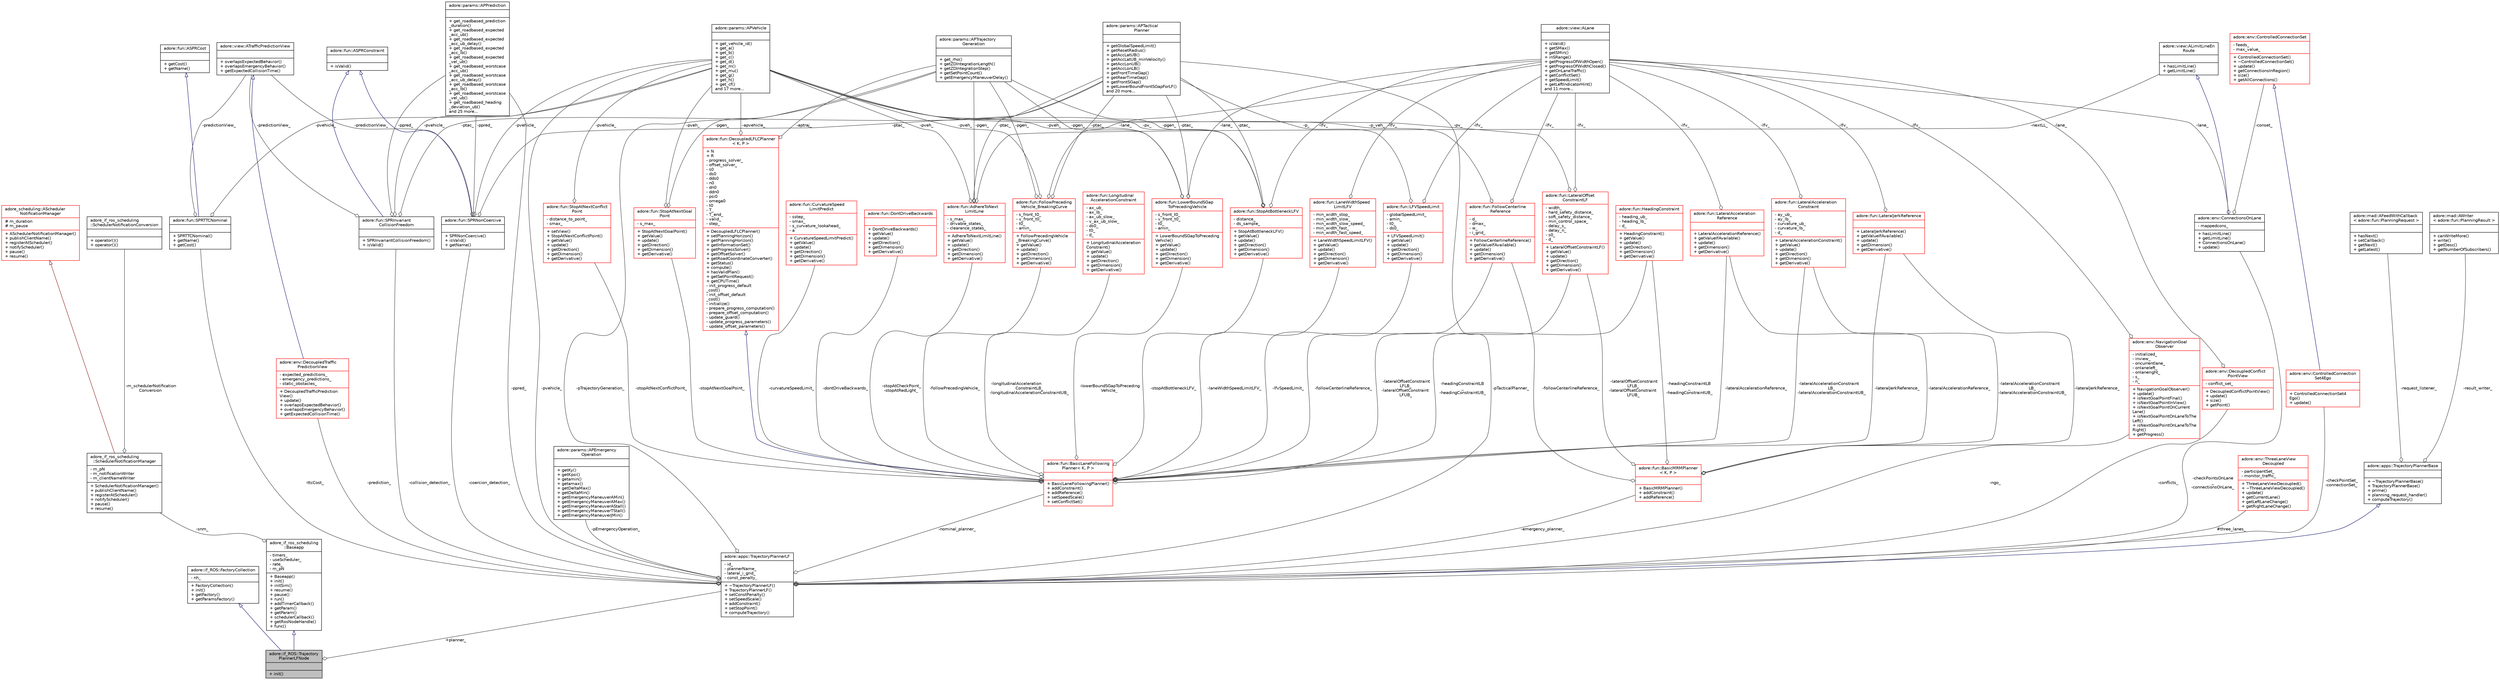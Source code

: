 digraph "adore::if_ROS::TrajectoryPlannerLFNode"
{
 // LATEX_PDF_SIZE
  edge [fontname="Helvetica",fontsize="10",labelfontname="Helvetica",labelfontsize="10"];
  node [fontname="Helvetica",fontsize="10",shape=record];
  Node1 [label="{adore::if_ROS::Trajectory\lPlannerLFNode\n||+ init()\l}",height=0.2,width=0.4,color="black", fillcolor="grey75", style="filled", fontcolor="black",tooltip=" "];
  Node2 -> Node1 [dir="back",color="midnightblue",fontsize="10",style="solid",arrowtail="onormal",fontname="Helvetica"];
  Node2 [label="{adore::if_ROS::FactoryCollection\n|- nh_\l|+ FactoryCollection()\l+ init()\l+ getFactory()\l+ getParamsFactory()\l}",height=0.2,width=0.4,color="black", fillcolor="white", style="filled",URL="$classadore_1_1if__ROS_1_1FactoryCollection.html",tooltip=" "];
  Node3 -> Node1 [dir="back",color="midnightblue",fontsize="10",style="solid",arrowtail="onormal",fontname="Helvetica"];
  Node3 [label="{adore_if_ros_scheduling\l::Baseapp\n|- timers_\l- useScheduler_\l- rate_\l- m_pN\l|+ Baseapp()\l+ init()\l+ initSim()\l+ resume()\l+ pause()\l+ run()\l+ addTimerCallback()\l+ getParam()\l+ getParam()\l+ schedulerCallback()\l+ getRosNodeHandle()\l+ func()\l}",height=0.2,width=0.4,color="black", fillcolor="white", style="filled",URL="$classadore__if__ros__scheduling_1_1Baseapp.html",tooltip=" "];
  Node4 -> Node3 [color="grey25",fontsize="10",style="solid",label=" -snm_" ,arrowhead="odiamond",fontname="Helvetica"];
  Node4 [label="{adore_if_ros_scheduling\l::SchedulerNotificationManager\n|- m_pN\l- m_notificationWriter\l- m_clientNameWriter\l|+ SchedulerNotificationManager()\l+ publishClientName()\l+ registerAtScheduler()\l+ notifyScheduler()\l+ pause()\l+ resume()\l}",height=0.2,width=0.4,color="black", fillcolor="white", style="filled",URL="$classadore__if__ros__scheduling_1_1SchedulerNotificationManager.html",tooltip=" "];
  Node5 -> Node4 [dir="back",color="firebrick4",fontsize="10",style="solid",arrowtail="onormal",fontname="Helvetica"];
  Node5 [label="{adore_scheduling::AScheduler\lNotificationManager\n|# m_duration\l# m_pause\l|+ ASchedulerNotificationManager()\l+ publishClientName()\l+ registerAtScheduler()\l+ notifyScheduler()\l+ pause()\l+ resume()\l}",height=0.2,width=0.4,color="red", fillcolor="white", style="filled",URL="$classadore__scheduling_1_1ASchedulerNotificationManager.html",tooltip=" "];
  Node7 -> Node4 [color="grey25",fontsize="10",style="solid",label=" -m_schedulerNotification\lConversion" ,arrowhead="odiamond",fontname="Helvetica"];
  Node7 [label="{adore_if_ros_scheduling\l::SchedulerNotificationConversion\n||+ operator()()\l+ operator()()\l}",height=0.2,width=0.4,color="black", fillcolor="white", style="filled",URL="$classadore__if__ros__scheduling_1_1SchedulerNotificationConversion.html",tooltip=" "];
  Node8 -> Node1 [color="grey25",fontsize="10",style="solid",label=" +planner_" ,arrowhead="odiamond",fontname="Helvetica"];
  Node8 [label="{adore::apps::TrajectoryPlannerLF\n|- id_\l- plannerName_\l- lateral_i_grid_\l- const_penalty_\l|+ ~TrajectoryPlannerLF()\l+ TrajectoryPlannerLF()\l+ setConstPenalty()\l+ setSpeedScale()\l+ addConstraint()\l+ setStopPoint()\l+ computeTrajectory()\l}",height=0.2,width=0.4,color="black", fillcolor="white", style="filled",URL="$classadore_1_1apps_1_1TrajectoryPlannerLF.html",tooltip="Decoupled trajectory planner, which uses TrajectoryPlannerBase to compute and provide a PlanningResul..."];
  Node9 -> Node8 [dir="back",color="midnightblue",fontsize="10",style="solid",arrowtail="onormal",fontname="Helvetica"];
  Node9 [label="{adore::apps::TrajectoryPlannerBase\n||+ ~TrajectoryPlannerBase()\l+ TrajectoryPlannerBase()\l+ prime()\l+ planning_request_handler()\l+ computeTrajectory()\l}",height=0.2,width=0.4,color="black", fillcolor="white", style="filled",URL="$classadore_1_1apps_1_1TrajectoryPlannerBase.html",tooltip="Base class for different trajectory planners: Handles communication w/ decision making module...."];
  Node10 -> Node9 [color="grey25",fontsize="10",style="solid",label=" -request_listener_" ,arrowhead="odiamond",fontname="Helvetica"];
  Node10 [label="{adore::mad::AFeedWithCallback\l\< adore::fun::PlanningRequest \>\n||+ hasNext()\l+ setCallback()\l+ getNext()\l+ getLatest()\l}",height=0.2,width=0.4,color="black", fillcolor="white", style="filled",URL="$classadore_1_1mad_1_1AFeedWithCallback.html",tooltip=" "];
  Node11 -> Node9 [color="grey25",fontsize="10",style="solid",label=" -result_writer_" ,arrowhead="odiamond",fontname="Helvetica"];
  Node11 [label="{adore::mad::AWriter\l\< adore::fun::PlanningResult \>\n||+ canWriteMore()\l+ write()\l+ getDesc()\l+ getNumberOfSubscribers()\l}",height=0.2,width=0.4,color="black", fillcolor="white", style="filled",URL="$classadore_1_1mad_1_1AWriter.html",tooltip=" "];
  Node12 -> Node8 [color="grey25",fontsize="10",style="solid",label=" -ttcCost_" ,arrowhead="odiamond",fontname="Helvetica"];
  Node12 [label="{adore::fun::SPRTTCNominal\n||+ SPRTTCNominal()\l+ getName()\l+ getCost()\l}",height=0.2,width=0.4,color="black", fillcolor="white", style="filled",URL="$classadore_1_1fun_1_1SPRTTCNominal.html",tooltip=" "];
  Node13 -> Node12 [dir="back",color="midnightblue",fontsize="10",style="solid",arrowtail="onormal",fontname="Helvetica"];
  Node13 [label="{adore::fun::ASPRCost\n||+ getCost()\l+ getName()\l}",height=0.2,width=0.4,color="black", fillcolor="white", style="filled",URL="$classadore_1_1fun_1_1ASPRCost.html",tooltip=" "];
  Node14 -> Node12 [color="grey25",fontsize="10",style="solid",label=" -pvehicle_" ,arrowhead="odiamond",fontname="Helvetica"];
  Node14 [label="{adore::params::APVehicle\n||+ get_vehicle_id()\l+ get_a()\l+ get_b()\l+ get_c()\l+ get_d()\l+ get_m()\l+ get_mu()\l+ get_g()\l+ get_h()\l+ get_cf()\land 17 more...\l}",height=0.2,width=0.4,color="black", fillcolor="white", style="filled",URL="$classadore_1_1params_1_1APVehicle.html",tooltip="abstract class for vehicle configuration related paremeters"];
  Node15 -> Node12 [color="grey25",fontsize="10",style="solid",label=" -predictionView_" ,arrowhead="odiamond",fontname="Helvetica"];
  Node15 [label="{adore::view::ATrafficPredictionView\n||+ overlapsExpectedBehavior()\l+ overlapsEmergencyBehavior()\l+ getExpectedCollisionTime()\l}",height=0.2,width=0.4,color="black", fillcolor="white", style="filled",URL="$classadore_1_1view_1_1ATrafficPredictionView.html",tooltip=" "];
  Node16 -> Node8 [color="grey25",fontsize="10",style="solid",label=" -pTrajectoryGeneration_" ,arrowhead="odiamond",fontname="Helvetica"];
  Node16 [label="{adore::params::APTrajectory\lGeneration\n||+ get_rho()\l+ getZDIntegrationLength()\l+ getZDIntegrationStep()\l+ getSetPointCount()\l+ getEmergencyManeuverDelay()\l}",height=0.2,width=0.4,color="black", fillcolor="white", style="filled",URL="$classadore_1_1params_1_1APTrajectoryGeneration.html",tooltip="abstract class containing parameters to configure the behaviour of trajectory generation"];
  Node17 -> Node8 [color="grey25",fontsize="10",style="solid",label=" -ppred_" ,arrowhead="odiamond",fontname="Helvetica"];
  Node17 [label="{adore::params::APPrediction\n||+ get_roadbased_prediction\l_duration()\l+ get_roadbased_expected\l_acc_ub()\l+ get_roadbased_expected\l_acc_ub_delay()\l+ get_roadbased_expected\l_acc_lb()\l+ get_roadbased_expected\l_vel_ub()\l+ get_roadbased_worstcase\l_acc_ub()\l+ get_roadbased_worstcase\l_acc_ub_delay()\l+ get_roadbased_worstcase\l_acc_lb()\l+ get_roadbased_worstcase\l_vel_ub()\l+ get_roadbased_heading\l_deviation_ub()\land 25 more...\l}",height=0.2,width=0.4,color="black", fillcolor="white", style="filled",URL="$classadore_1_1params_1_1APPrediction.html",tooltip="parameter interface for parameters related to prediction"];
  Node18 -> Node8 [color="grey25",fontsize="10",style="solid",label=" -collision_detection_" ,arrowhead="odiamond",fontname="Helvetica"];
  Node18 [label="{adore::fun::SPRInvariant\lCollisionFreedom\n||+ SPRInvariantCollisionFreedom()\l+ isValid()\l}",height=0.2,width=0.4,color="black", fillcolor="white", style="filled",URL="$classadore_1_1fun_1_1SPRInvariantCollisionFreedom.html",tooltip=" "];
  Node19 -> Node18 [dir="back",color="midnightblue",fontsize="10",style="solid",arrowtail="onormal",fontname="Helvetica"];
  Node19 [label="{adore::fun::ASPRConstraint\n||+ isValid()\l}",height=0.2,width=0.4,color="black", fillcolor="white", style="filled",URL="$classadore_1_1fun_1_1ASPRConstraint.html",tooltip=" "];
  Node17 -> Node18 [color="grey25",fontsize="10",style="solid",label=" -ppred_" ,arrowhead="odiamond",fontname="Helvetica"];
  Node14 -> Node18 [color="grey25",fontsize="10",style="solid",label=" -pvehicle_" ,arrowhead="odiamond",fontname="Helvetica"];
  Node20 -> Node18 [color="grey25",fontsize="10",style="solid",label=" -ptac_" ,arrowhead="odiamond",fontname="Helvetica"];
  Node20 [label="{adore::params::APTactical\lPlanner\n||+ getGlobalSpeedLimit()\l+ getResetRadius()\l+ getAccLatUB()\l+ getAccLatUB_minVelocity()\l+ getAccLonUB()\l+ getAccLonLB()\l+ getFrontTimeGap()\l+ getRearTimeGap()\l+ getFrontSGap()\l+ getLowerBoundFrontSGapForLF()\land 20 more...\l}",height=0.2,width=0.4,color="black", fillcolor="white", style="filled",URL="$classadore_1_1params_1_1APTacticalPlanner.html",tooltip="abstract classs containing parameters to configure aspects and constraints of the tactical planner"];
  Node15 -> Node18 [color="grey25",fontsize="10",style="solid",label=" -predictionView_" ,arrowhead="odiamond",fontname="Helvetica"];
  Node21 -> Node8 [color="grey25",fontsize="10",style="solid",label=" -pEmergencyOperation_" ,arrowhead="odiamond",fontname="Helvetica"];
  Node21 [label="{adore::params::APEmergency\lOperation\n||+ getKy()\l+ getKpsi()\l+ getamin()\l+ getamax()\l+ getDeltaMax()\l+ getDeltaMin()\l+ getEmergencyManeuverAMin()\l+ getEmergencyManeuverAMax()\l+ getEmergencyManeuverAStall()\l+ getEmergencyManeuverTStall()\l+ getEmergencyManeuverJMin()\l}",height=0.2,width=0.4,color="black", fillcolor="white", style="filled",URL="$classadore_1_1params_1_1APEmergencyOperation.html",tooltip="abstract class containing parameters concerning emergency operation behaviour"];
  Node14 -> Node8 [color="grey25",fontsize="10",style="solid",label=" -pvehicle_" ,arrowhead="odiamond",fontname="Helvetica"];
  Node22 -> Node8 [color="grey25",fontsize="10",style="solid",label=" -checkPointsOnLane\l_\n-connectionsOnLane_" ,arrowhead="odiamond",fontname="Helvetica"];
  Node22 [label="{adore::env::ConnectionsOnLane\n|- mappedcons_\l|+ hasLimitLine()\l+ getLimitLine()\l+ ConnectionsOnLane()\l+ update()\l}",height=0.2,width=0.4,color="black", fillcolor="white", style="filled",URL="$classadore_1_1env_1_1ConnectionsOnLane.html",tooltip=" "];
  Node23 -> Node22 [dir="back",color="midnightblue",fontsize="10",style="solid",arrowtail="onormal",fontname="Helvetica"];
  Node23 [label="{adore::view::ALimitLineEn\lRoute\n||+ hasLimitLine()\l+ getLimitLine()\l}",height=0.2,width=0.4,color="black", fillcolor="white", style="filled",URL="$classadore_1_1view_1_1ALimitLineEnRoute.html",tooltip=" "];
  Node24 -> Node22 [color="grey25",fontsize="10",style="solid",label=" -lane_" ,arrowhead="odiamond",fontname="Helvetica"];
  Node24 [label="{adore::view::ALane\n||+ isValid()\l+ getSMax()\l+ getSMin()\l+ inSRange()\l+ getProgressOfWidthOpen()\l+ getProgressOfWidthClosed()\l+ getOnLaneTraffic()\l+ getConflictSet()\l+ getSpeedLimit()\l+ getLeftIndicatorHint()\land 11 more...\l}",height=0.2,width=0.4,color="black", fillcolor="white", style="filled",URL="$classadore_1_1view_1_1ALane.html",tooltip=" "];
  Node25 -> Node22 [color="grey25",fontsize="10",style="solid",label=" -conset_" ,arrowhead="odiamond",fontname="Helvetica"];
  Node25 [label="{adore::env::ControlledConnectionSet\n|- feeds_\l- max_value_\l|+ ControlledConnectionSet()\l+ ~ControlledConnectionSet()\l+ update()\l+ getConnectionsInRegion()\l+ size()\l+ getAllConnections()\l}",height=0.2,width=0.4,color="red", fillcolor="white", style="filled",URL="$classadore_1_1env_1_1ControlledConnectionSet.html",tooltip=" "];
  Node20 -> Node8 [color="grey25",fontsize="10",style="solid",label=" -pTacticalPlanner_" ,arrowhead="odiamond",fontname="Helvetica"];
  Node29 -> Node8 [color="grey25",fontsize="10",style="solid",label=" -nominal_planner_" ,arrowhead="odiamond",fontname="Helvetica"];
  Node29 [label="{adore::fun::BasicLaneFollowing\lPlanner\< K, P \>\n||+ BasicLaneFollowingPlanner()\l+ addConstraint()\l+ addReference()\l+ setSpeedScale()\l+ setConflictSet()\l}",height=0.2,width=0.4,color="red", fillcolor="white", style="filled",URL="$classadore_1_1fun_1_1BasicLaneFollowingPlanner.html",tooltip=" "];
  Node30 -> Node29 [dir="back",color="midnightblue",fontsize="10",style="solid",arrowtail="onormal",fontname="Helvetica"];
  Node30 [label="{adore::fun::DecoupledLFLCPlanner\l\< K, P \>\n|+ N\l+ R\l- progress_solver_\l- offset_solver_\l- s0\l- ds0\l- dds0\l- n0\l- dn0\l- ddn0\l- psi0\l- omega0\l- t0\l- T_\l- T_end_\l- valid_\l- step_\l|+ DecoupledLFLCPlanner()\l+ setPlanningHorizon()\l+ getPlanningHorizon()\l+ getInformationSet()\l+ getProgressSolver()\l+ getOffsetSolver()\l+ getRoadCoordinateConverter()\l+ getStatus()\l+ compute()\l+ hasValidPlan()\l+ getSetPointRequest()\l+ getCPUTime()\l- init_progress_default\l_cost()\l- init_offset_default\l_cost()\l- initialize()\l- prepare_progress_computation()\l- prepare_offset_computation()\l- update_guard()\l- update_progress_parameters()\l- update_offset_parameters()\l}",height=0.2,width=0.4,color="red", fillcolor="white", style="filled",URL="$classadore_1_1fun_1_1DecoupledLFLCPlanner.html",tooltip=" "];
  Node16 -> Node30 [color="grey25",fontsize="10",style="solid",label=" -aptraj_" ,arrowhead="odiamond",fontname="Helvetica"];
  Node14 -> Node30 [color="grey25",fontsize="10",style="solid",label=" -apvehicle_" ,arrowhead="odiamond",fontname="Helvetica"];
  Node40 -> Node29 [color="grey25",fontsize="10",style="solid",label=" -headingConstraintLB\l_\n-headingConstraintUB_" ,arrowhead="odiamond",fontname="Helvetica"];
  Node40 [label="{adore::fun::HeadingConstraint\n|- heading_ub_\l- heading_lb_\l- d_\l|+ HeadingConstraint()\l+ getValue()\l+ update()\l+ getDirection()\l+ getDimension()\l+ getDerivative()\l}",height=0.2,width=0.4,color="red", fillcolor="white", style="filled",URL="$classadore_1_1fun_1_1HeadingConstraint.html",tooltip=" "];
  Node42 -> Node29 [color="grey25",fontsize="10",style="solid",label=" -followCenterlineReference_" ,arrowhead="odiamond",fontname="Helvetica"];
  Node42 [label="{adore::fun::FollowCenterline\lReference\n|- d_\l- dmax_\l- w_\l- i_grid_\l|+ FollowCenterlineReference()\l+ getValueIfAvailable()\l+ update()\l+ getDimension()\l+ getDerivative()\l}",height=0.2,width=0.4,color="red", fillcolor="white", style="filled",URL="$classadore_1_1fun_1_1FollowCenterlineReference.html",tooltip=" "];
  Node14 -> Node42 [color="grey25",fontsize="10",style="solid",label=" -p_veh_" ,arrowhead="odiamond",fontname="Helvetica"];
  Node24 -> Node42 [color="grey25",fontsize="10",style="solid",label=" -lfv_" ,arrowhead="odiamond",fontname="Helvetica"];
  Node44 -> Node29 [color="grey25",fontsize="10",style="solid",label=" -curvatureSpeedLimit_" ,arrowhead="odiamond",fontname="Helvetica"];
  Node44 [label="{adore::fun::CurvatureSpeed\lLimitPredict\n|- sstep_\l- smax_\l- s_curvature_lookahead_\l- a\l|+ CurvatureSpeedLimitPredict()\l+ getValue()\l+ update()\l+ getDirection()\l+ getDimension()\l+ getDerivative()\l}",height=0.2,width=0.4,color="red", fillcolor="white", style="filled",URL="$classadore_1_1fun_1_1CurvatureSpeedLimitPredict.html",tooltip=" "];
  Node46 -> Node29 [color="grey25",fontsize="10",style="solid",label=" -lowerBoundSGapToPreceding\lVehicle_" ,arrowhead="odiamond",fontname="Helvetica"];
  Node46 [label="{adore::fun::LowerBoundSGap\lToPrecedingVehicle\n|- s_front_t0_\l- v_front_t0_\l- t0_\l- amin_\l|+ LowerBoundSGapToPreceding\lVehicle()\l+ getValue()\l+ update()\l+ getDirection()\l+ getDimension()\l+ getDerivative()\l}",height=0.2,width=0.4,color="red", fillcolor="white", style="filled",URL="$classadore_1_1fun_1_1LowerBoundSGapToPrecedingVehicle.html",tooltip=" "];
  Node16 -> Node46 [color="grey25",fontsize="10",style="solid",label=" -pgen_" ,arrowhead="odiamond",fontname="Helvetica"];
  Node14 -> Node46 [color="grey25",fontsize="10",style="solid",label=" -pveh_" ,arrowhead="odiamond",fontname="Helvetica"];
  Node24 -> Node46 [color="grey25",fontsize="10",style="solid",label=" -lane_" ,arrowhead="odiamond",fontname="Helvetica"];
  Node20 -> Node46 [color="grey25",fontsize="10",style="solid",label=" -ptac_" ,arrowhead="odiamond",fontname="Helvetica"];
  Node47 -> Node29 [color="grey25",fontsize="10",style="solid",label=" -dontDriveBackwards_" ,arrowhead="odiamond",fontname="Helvetica"];
  Node47 [label="{adore::fun::DontDriveBackwards\n||+ DontDriveBackwards()\l+ getValue()\l+ update()\l+ getDirection()\l+ getDimension()\l+ getDerivative()\l}",height=0.2,width=0.4,color="red", fillcolor="white", style="filled",URL="$classadore_1_1fun_1_1DontDriveBackwards.html",tooltip=" "];
  Node48 -> Node29 [color="grey25",fontsize="10",style="solid",label=" -lateralOffsetConstraint\lLFLB_\n-lateralOffsetConstraint\lLFUB_" ,arrowhead="odiamond",fontname="Helvetica"];
  Node48 [label="{adore::fun::LateralOffset\lConstraintLF\n|- width_\l- hard_safety_distance_\l- soft_safety_distance_\l- min_control_space_\l- delay_s_\l- delay_n_\l- s0_\l- d_\l|+ LateralOffsetConstraintLF()\l+ getValue()\l+ update()\l+ getDirection()\l+ getDimension()\l+ getDerivative()\l}",height=0.2,width=0.4,color="red", fillcolor="white", style="filled",URL="$classadore_1_1fun_1_1LateralOffsetConstraintLF.html",tooltip=" "];
  Node14 -> Node48 [color="grey25",fontsize="10",style="solid",label=" -pv_" ,arrowhead="odiamond",fontname="Helvetica"];
  Node24 -> Node48 [color="grey25",fontsize="10",style="solid",label=" -lfv_" ,arrowhead="odiamond",fontname="Helvetica"];
  Node49 -> Node29 [color="grey25",fontsize="10",style="solid",label=" -lateralJerkReference_" ,arrowhead="odiamond",fontname="Helvetica"];
  Node49 [label="{adore::fun::LateralJerkReference\n||+ LateralJerkReference()\l+ getValueIfAvailable()\l+ update()\l+ getDimension()\l+ getDerivative()\l}",height=0.2,width=0.4,color="red", fillcolor="white", style="filled",URL="$classadore_1_1fun_1_1LateralJerkReference.html",tooltip=" "];
  Node24 -> Node49 [color="grey25",fontsize="10",style="solid",label=" -lfv_" ,arrowhead="odiamond",fontname="Helvetica"];
  Node50 -> Node29 [color="grey25",fontsize="10",style="solid",label=" -stopAtNextGoalPoint_" ,arrowhead="odiamond",fontname="Helvetica"];
  Node50 [label="{adore::fun::StopAtNextGoal\lPoint\n|- s_max_\l|+ StopAtNextGoalPoint()\l+ getValue()\l+ update()\l+ getDirection()\l+ getDimension()\l+ getDerivative()\l}",height=0.2,width=0.4,color="red", fillcolor="white", style="filled",URL="$classadore_1_1fun_1_1StopAtNextGoalPoint.html",tooltip=" "];
  Node16 -> Node50 [color="grey25",fontsize="10",style="solid",label=" -pgen_" ,arrowhead="odiamond",fontname="Helvetica"];
  Node14 -> Node50 [color="grey25",fontsize="10",style="solid",label=" -pveh_" ,arrowhead="odiamond",fontname="Helvetica"];
  Node52 -> Node29 [color="grey25",fontsize="10",style="solid",label=" -lateralAccelerationReference_" ,arrowhead="odiamond",fontname="Helvetica"];
  Node52 [label="{adore::fun::LateralAcceleration\lReference\n||+ LateralAccelerationReference()\l+ getValueIfAvailable()\l+ update()\l+ getDimension()\l+ getDerivative()\l}",height=0.2,width=0.4,color="red", fillcolor="white", style="filled",URL="$classadore_1_1fun_1_1LateralAccelerationReference.html",tooltip=" "];
  Node24 -> Node52 [color="grey25",fontsize="10",style="solid",label=" -lfv_" ,arrowhead="odiamond",fontname="Helvetica"];
  Node53 -> Node29 [color="grey25",fontsize="10",style="solid",label=" -longitudinalAcceleration\lConstraintLB_\n-longitudinalAccelerationConstraintUB_" ,arrowhead="odiamond",fontname="Helvetica"];
  Node53 [label="{adore::fun::Longitudinal\lAccelerationConstraint\n|- ax_ub_\l- ax_lb_\l- ax_ub_slow_\l- v_ax_ub_slow_\l- ds0_\l- t0_\l- d_\l|+ LongitudinalAcceleration\lConstraint()\l+ getValue()\l+ update()\l+ getDirection()\l+ getDimension()\l+ getDerivative()\l}",height=0.2,width=0.4,color="red", fillcolor="white", style="filled",URL="$classadore_1_1fun_1_1LongitudinalAccelerationConstraint.html",tooltip=" "];
  Node54 -> Node29 [color="grey25",fontsize="10",style="solid",label=" -stopAtCheckPoint_\n-stopAtRedLight_" ,arrowhead="odiamond",fontname="Helvetica"];
  Node54 [label="{adore::fun::AdhereToNext\lLimitLine\n|- s_max_\l- drivable_states_\l- clearance_states_\l|+ AdhereToNextLimitLine()\l+ getValue()\l+ update()\l+ getDirection()\l+ getDimension()\l+ getDerivative()\l}",height=0.2,width=0.4,color="red", fillcolor="white", style="filled",URL="$classadore_1_1fun_1_1AdhereToNextLimitLine.html",tooltip=" "];
  Node16 -> Node54 [color="grey25",fontsize="10",style="solid",label=" -pgen_" ,arrowhead="odiamond",fontname="Helvetica"];
  Node14 -> Node54 [color="grey25",fontsize="10",style="solid",label=" -pveh_" ,arrowhead="odiamond",fontname="Helvetica"];
  Node20 -> Node54 [color="grey25",fontsize="10",style="solid",label=" -ptac_" ,arrowhead="odiamond",fontname="Helvetica"];
  Node23 -> Node54 [color="grey25",fontsize="10",style="solid",label=" -nextLL_" ,arrowhead="odiamond",fontname="Helvetica"];
  Node55 -> Node29 [color="grey25",fontsize="10",style="solid",label=" -followPrecedingVehicle_" ,arrowhead="odiamond",fontname="Helvetica"];
  Node55 [label="{adore::fun::FollowPreceding\lVehicle_BreakingCurve\n|- s_front_t0_\l- v_front_t0_\l- t0_\l- amin_\l|+ FollowPrecedingVehicle\l_BreakingCurve()\l+ getValue()\l+ update()\l+ getDirection()\l+ getDimension()\l+ getDerivative()\l}",height=0.2,width=0.4,color="red", fillcolor="white", style="filled",URL="$classadore_1_1fun_1_1FollowPrecedingVehicle__BreakingCurve.html",tooltip=" "];
  Node16 -> Node55 [color="grey25",fontsize="10",style="solid",label=" -pgen_" ,arrowhead="odiamond",fontname="Helvetica"];
  Node14 -> Node55 [color="grey25",fontsize="10",style="solid",label=" -pveh_" ,arrowhead="odiamond",fontname="Helvetica"];
  Node24 -> Node55 [color="grey25",fontsize="10",style="solid",label=" -lane_" ,arrowhead="odiamond",fontname="Helvetica"];
  Node20 -> Node55 [color="grey25",fontsize="10",style="solid",label=" -ptac_" ,arrowhead="odiamond",fontname="Helvetica"];
  Node56 -> Node29 [color="grey25",fontsize="10",style="solid",label=" -stopAtNextConflictPoint_" ,arrowhead="odiamond",fontname="Helvetica"];
  Node56 [label="{adore::fun::StopAtNextConflict\lPoint\n|- distance_to_point_\l- smax_\l|+ setView()\l+ StopAtNextConflictPoint()\l+ getValue()\l+ update()\l+ getDirection()\l+ getDimension()\l+ getDerivative()\l}",height=0.2,width=0.4,color="red", fillcolor="white", style="filled",URL="$classadore_1_1fun_1_1StopAtNextConflictPoint.html",tooltip=" "];
  Node14 -> Node56 [color="grey25",fontsize="10",style="solid",label=" -pvehicle_" ,arrowhead="odiamond",fontname="Helvetica"];
  Node58 -> Node29 [color="grey25",fontsize="10",style="solid",label=" -laneWidthSpeedLimitLFV_" ,arrowhead="odiamond",fontname="Helvetica"];
  Node58 [label="{adore::fun::LaneWidthSpeed\lLimitLFV\n|- min_width_stop_\l- min_width_slow_\l- min_width_slow_speed_\l- min_width_fast_\l- min_width_fast_speed_\l|+ LaneWidthSpeedLimitLFV()\l+ getValue()\l+ update()\l+ getDirection()\l+ getDimension()\l+ getDerivative()\l}",height=0.2,width=0.4,color="red", fillcolor="white", style="filled",URL="$classadore_1_1fun_1_1LaneWidthSpeedLimitLFV.html",tooltip=" "];
  Node24 -> Node58 [color="grey25",fontsize="10",style="solid",label=" -lfv_" ,arrowhead="odiamond",fontname="Helvetica"];
  Node59 -> Node29 [color="grey25",fontsize="10",style="solid",label=" -lateralAccelerationConstraint\lLB_\n-lateralAccelerationConstraintUB_" ,arrowhead="odiamond",fontname="Helvetica"];
  Node59 [label="{adore::fun::LateralAcceleration\lConstraint\n|- ay_ub_\l- ay_lb_\l- curvature_ub_\l- curvature_lb_\l- d_\l|+ LateralAccelerationConstraint()\l+ getValue()\l+ update()\l+ getDirection()\l+ getDimension()\l+ getDerivative()\l}",height=0.2,width=0.4,color="red", fillcolor="white", style="filled",URL="$classadore_1_1fun_1_1LateralAccelerationConstraint.html",tooltip=" "];
  Node24 -> Node59 [color="grey25",fontsize="10",style="solid",label=" -lfv_" ,arrowhead="odiamond",fontname="Helvetica"];
  Node60 -> Node29 [color="grey25",fontsize="10",style="solid",label=" -lfvSpeedLimit_" ,arrowhead="odiamond",fontname="Helvetica"];
  Node60 [label="{adore::fun::LFVSpeedLimit\n|- globalSpeedLimit_\l- amin_\l- t0_\l- ds0_\l|+ LFVSpeedLimit()\l+ getValue()\l+ update()\l+ getDirection()\l+ getDimension()\l+ getDerivative()\l}",height=0.2,width=0.4,color="red", fillcolor="white", style="filled",URL="$classadore_1_1fun_1_1LFVSpeedLimit.html",tooltip=" "];
  Node24 -> Node60 [color="grey25",fontsize="10",style="solid",label=" -lfv_" ,arrowhead="odiamond",fontname="Helvetica"];
  Node20 -> Node60 [color="grey25",fontsize="10",style="solid",label=" -p_" ,arrowhead="odiamond",fontname="Helvetica"];
  Node61 -> Node29 [color="grey25",fontsize="10",style="solid",label=" -stopAtBottleneckLFV_" ,arrowhead="odiamond",fontname="Helvetica"];
  Node61 [label="{adore::fun::StopAtBottleneckLFV\n|- distance_\l- ds_sample_\l|+ StopAtBottleneckLFV()\l+ getValue()\l+ update()\l+ getDirection()\l+ getDimension()\l+ getDerivative()\l}",height=0.2,width=0.4,color="red", fillcolor="white", style="filled",URL="$classadore_1_1fun_1_1StopAtBottleneckLFV.html",tooltip=" "];
  Node16 -> Node61 [color="grey25",fontsize="10",style="solid",label=" -pgen_" ,arrowhead="odiamond",fontname="Helvetica"];
  Node14 -> Node61 [color="grey25",fontsize="10",style="solid",label=" -pv_" ,arrowhead="odiamond",fontname="Helvetica"];
  Node24 -> Node61 [color="grey25",fontsize="10",style="solid",label=" -lfv_" ,arrowhead="odiamond",fontname="Helvetica"];
  Node20 -> Node61 [color="grey25",fontsize="10",style="solid",label=" -ptac_" ,arrowhead="odiamond",fontname="Helvetica"];
  Node65 -> Node8 [color="grey25",fontsize="10",style="solid",label=" -prediction_" ,arrowhead="odiamond",fontname="Helvetica"];
  Node65 [label="{adore::env::DecoupledTraffic\lPredictionView\n|- expected_predictions_\l- emergency_predictions_\l- static_obstacles_\l|+ DecoupledTrafficPrediction\lView()\l+ update()\l+ overlapsExpectedBehavior()\l+ overlapsEmergencyBehavior()\l+ getExpectedCollisionTime()\l}",height=0.2,width=0.4,color="red", fillcolor="white", style="filled",URL="$classadore_1_1env_1_1DecoupledTrafficPredictionView.html",tooltip=" "];
  Node15 -> Node65 [dir="back",color="midnightblue",fontsize="10",style="solid",arrowtail="onormal",fontname="Helvetica"];
  Node67 -> Node8 [color="grey25",fontsize="10",style="solid",label=" -ngo_" ,arrowhead="odiamond",fontname="Helvetica"];
  Node67 [label="{adore::env::NavigationGoal\lObserver\n|- initialized_\l- inview_\l- oncurrentlane_\l- onlaneleft_\l- onlaneright_\l- s_\l- n_\l|+ NavigationGoalObserver()\l+ update()\l+ isNextGoalPointFinal()\l+ isNextGoalPointInView()\l+ isNextGoalPointOnCurrent\lLane()\l+ isNextGoalPointOnLaneToThe\lLeft()\l+ isNextGoalPointOnLaneToThe\lRight()\l+ getProgress()\l}",height=0.2,width=0.4,color="red", fillcolor="white", style="filled",URL="$classadore_1_1env_1_1NavigationGoalObserver.html",tooltip=" "];
  Node24 -> Node67 [color="grey25",fontsize="10",style="solid",label=" -lfv_" ,arrowhead="odiamond",fontname="Helvetica"];
  Node72 -> Node8 [color="grey25",fontsize="10",style="solid",label=" -conflicts_" ,arrowhead="odiamond",fontname="Helvetica"];
  Node72 [label="{adore::env::DecoupledConflict\lPointView\n|- conflict_set_\l|+ DecoupledConflictPointView()\l+ update()\l+ size()\l+ getPoint()\l}",height=0.2,width=0.4,color="red", fillcolor="white", style="filled",URL="$classadore_1_1env_1_1DecoupledConflictPointView.html",tooltip=" "];
  Node24 -> Node72 [color="grey25",fontsize="10",style="solid",label=" -lane_" ,arrowhead="odiamond",fontname="Helvetica"];
  Node73 -> Node8 [color="grey25",fontsize="10",style="solid",label=" -coercion_detection_" ,arrowhead="odiamond",fontname="Helvetica"];
  Node73 [label="{adore::fun::SPRNonCoercive\n||+ SPRNonCoercive()\l+ isValid()\l+ getName()\l}",height=0.2,width=0.4,color="black", fillcolor="white", style="filled",URL="$classadore_1_1fun_1_1SPRNonCoercive.html",tooltip=" "];
  Node19 -> Node73 [dir="back",color="midnightblue",fontsize="10",style="solid",arrowtail="onormal",fontname="Helvetica"];
  Node17 -> Node73 [color="grey25",fontsize="10",style="solid",label=" -ppred_" ,arrowhead="odiamond",fontname="Helvetica"];
  Node14 -> Node73 [color="grey25",fontsize="10",style="solid",label=" -pvehicle_" ,arrowhead="odiamond",fontname="Helvetica"];
  Node20 -> Node73 [color="grey25",fontsize="10",style="solid",label=" -ptac_" ,arrowhead="odiamond",fontname="Helvetica"];
  Node15 -> Node73 [color="grey25",fontsize="10",style="solid",label=" -predictionView_" ,arrowhead="odiamond",fontname="Helvetica"];
  Node74 -> Node8 [color="grey25",fontsize="10",style="solid",label=" -checkPointSet_\n-connectionSet_" ,arrowhead="odiamond",fontname="Helvetica"];
  Node74 [label="{adore::env::ControlledConnection\lSet4Ego\n||+ ControlledConnectionSet4\lEgo()\l+ update()\l}",height=0.2,width=0.4,color="red", fillcolor="white", style="filled",URL="$classadore_1_1env_1_1ControlledConnectionSet4Ego.html",tooltip="Specialization of ControlledConnectionSet: Filters connections in range of ego."];
  Node25 -> Node74 [dir="back",color="midnightblue",fontsize="10",style="solid",arrowtail="onormal",fontname="Helvetica"];
  Node76 -> Node8 [color="grey25",fontsize="10",style="solid",label=" #three_lanes_" ,arrowhead="odiamond",fontname="Helvetica"];
  Node76 [label="{adore::env::ThreeLaneView\lDecoupled\n|- participantSet_\l- monitor_traffic_\l|+ ThreeLaneViewDecoupled()\l+ ~ThreeLaneViewDecoupled()\l+ update()\l+ getCurrentLane()\l+ getLeftLaneChange()\l+ getRightLaneChange()\l}",height=0.2,width=0.4,color="red", fillcolor="white", style="filled",URL="$classadore_1_1env_1_1ThreeLaneViewDecoupled.html",tooltip=" "];
  Node95 -> Node8 [color="grey25",fontsize="10",style="solid",label=" -emergency_planner_" ,arrowhead="odiamond",fontname="Helvetica"];
  Node95 [label="{adore::fun::BasicMRMPlanner\l\< K, P \>\n||+ BasicMRMPlanner()\l+ addConstraint()\l+ addReference()\l}",height=0.2,width=0.4,color="red", fillcolor="white", style="filled",URL="$classadore_1_1fun_1_1BasicMRMPlanner.html",tooltip="Plans minimum risk maneuvers on given lane. K number of control points for planning...."];
  Node40 -> Node95 [color="grey25",fontsize="10",style="solid",label=" -headingConstraintLB\l_\n-headingConstraintUB_" ,arrowhead="odiamond",fontname="Helvetica"];
  Node42 -> Node95 [color="grey25",fontsize="10",style="solid",label=" -followCenterlineReference_" ,arrowhead="odiamond",fontname="Helvetica"];
  Node48 -> Node95 [color="grey25",fontsize="10",style="solid",label=" -lateralOffsetConstraint\lLFLB_\n-lateralOffsetConstraint\lLFUB_" ,arrowhead="odiamond",fontname="Helvetica"];
  Node49 -> Node95 [color="grey25",fontsize="10",style="solid",label=" -lateralJerkReference_" ,arrowhead="odiamond",fontname="Helvetica"];
  Node52 -> Node95 [color="grey25",fontsize="10",style="solid",label=" -lateralAccelerationReference_" ,arrowhead="odiamond",fontname="Helvetica"];
  Node59 -> Node95 [color="grey25",fontsize="10",style="solid",label=" -lateralAccelerationConstraint\lLB_\n-lateralAccelerationConstraintUB_" ,arrowhead="odiamond",fontname="Helvetica"];
}
